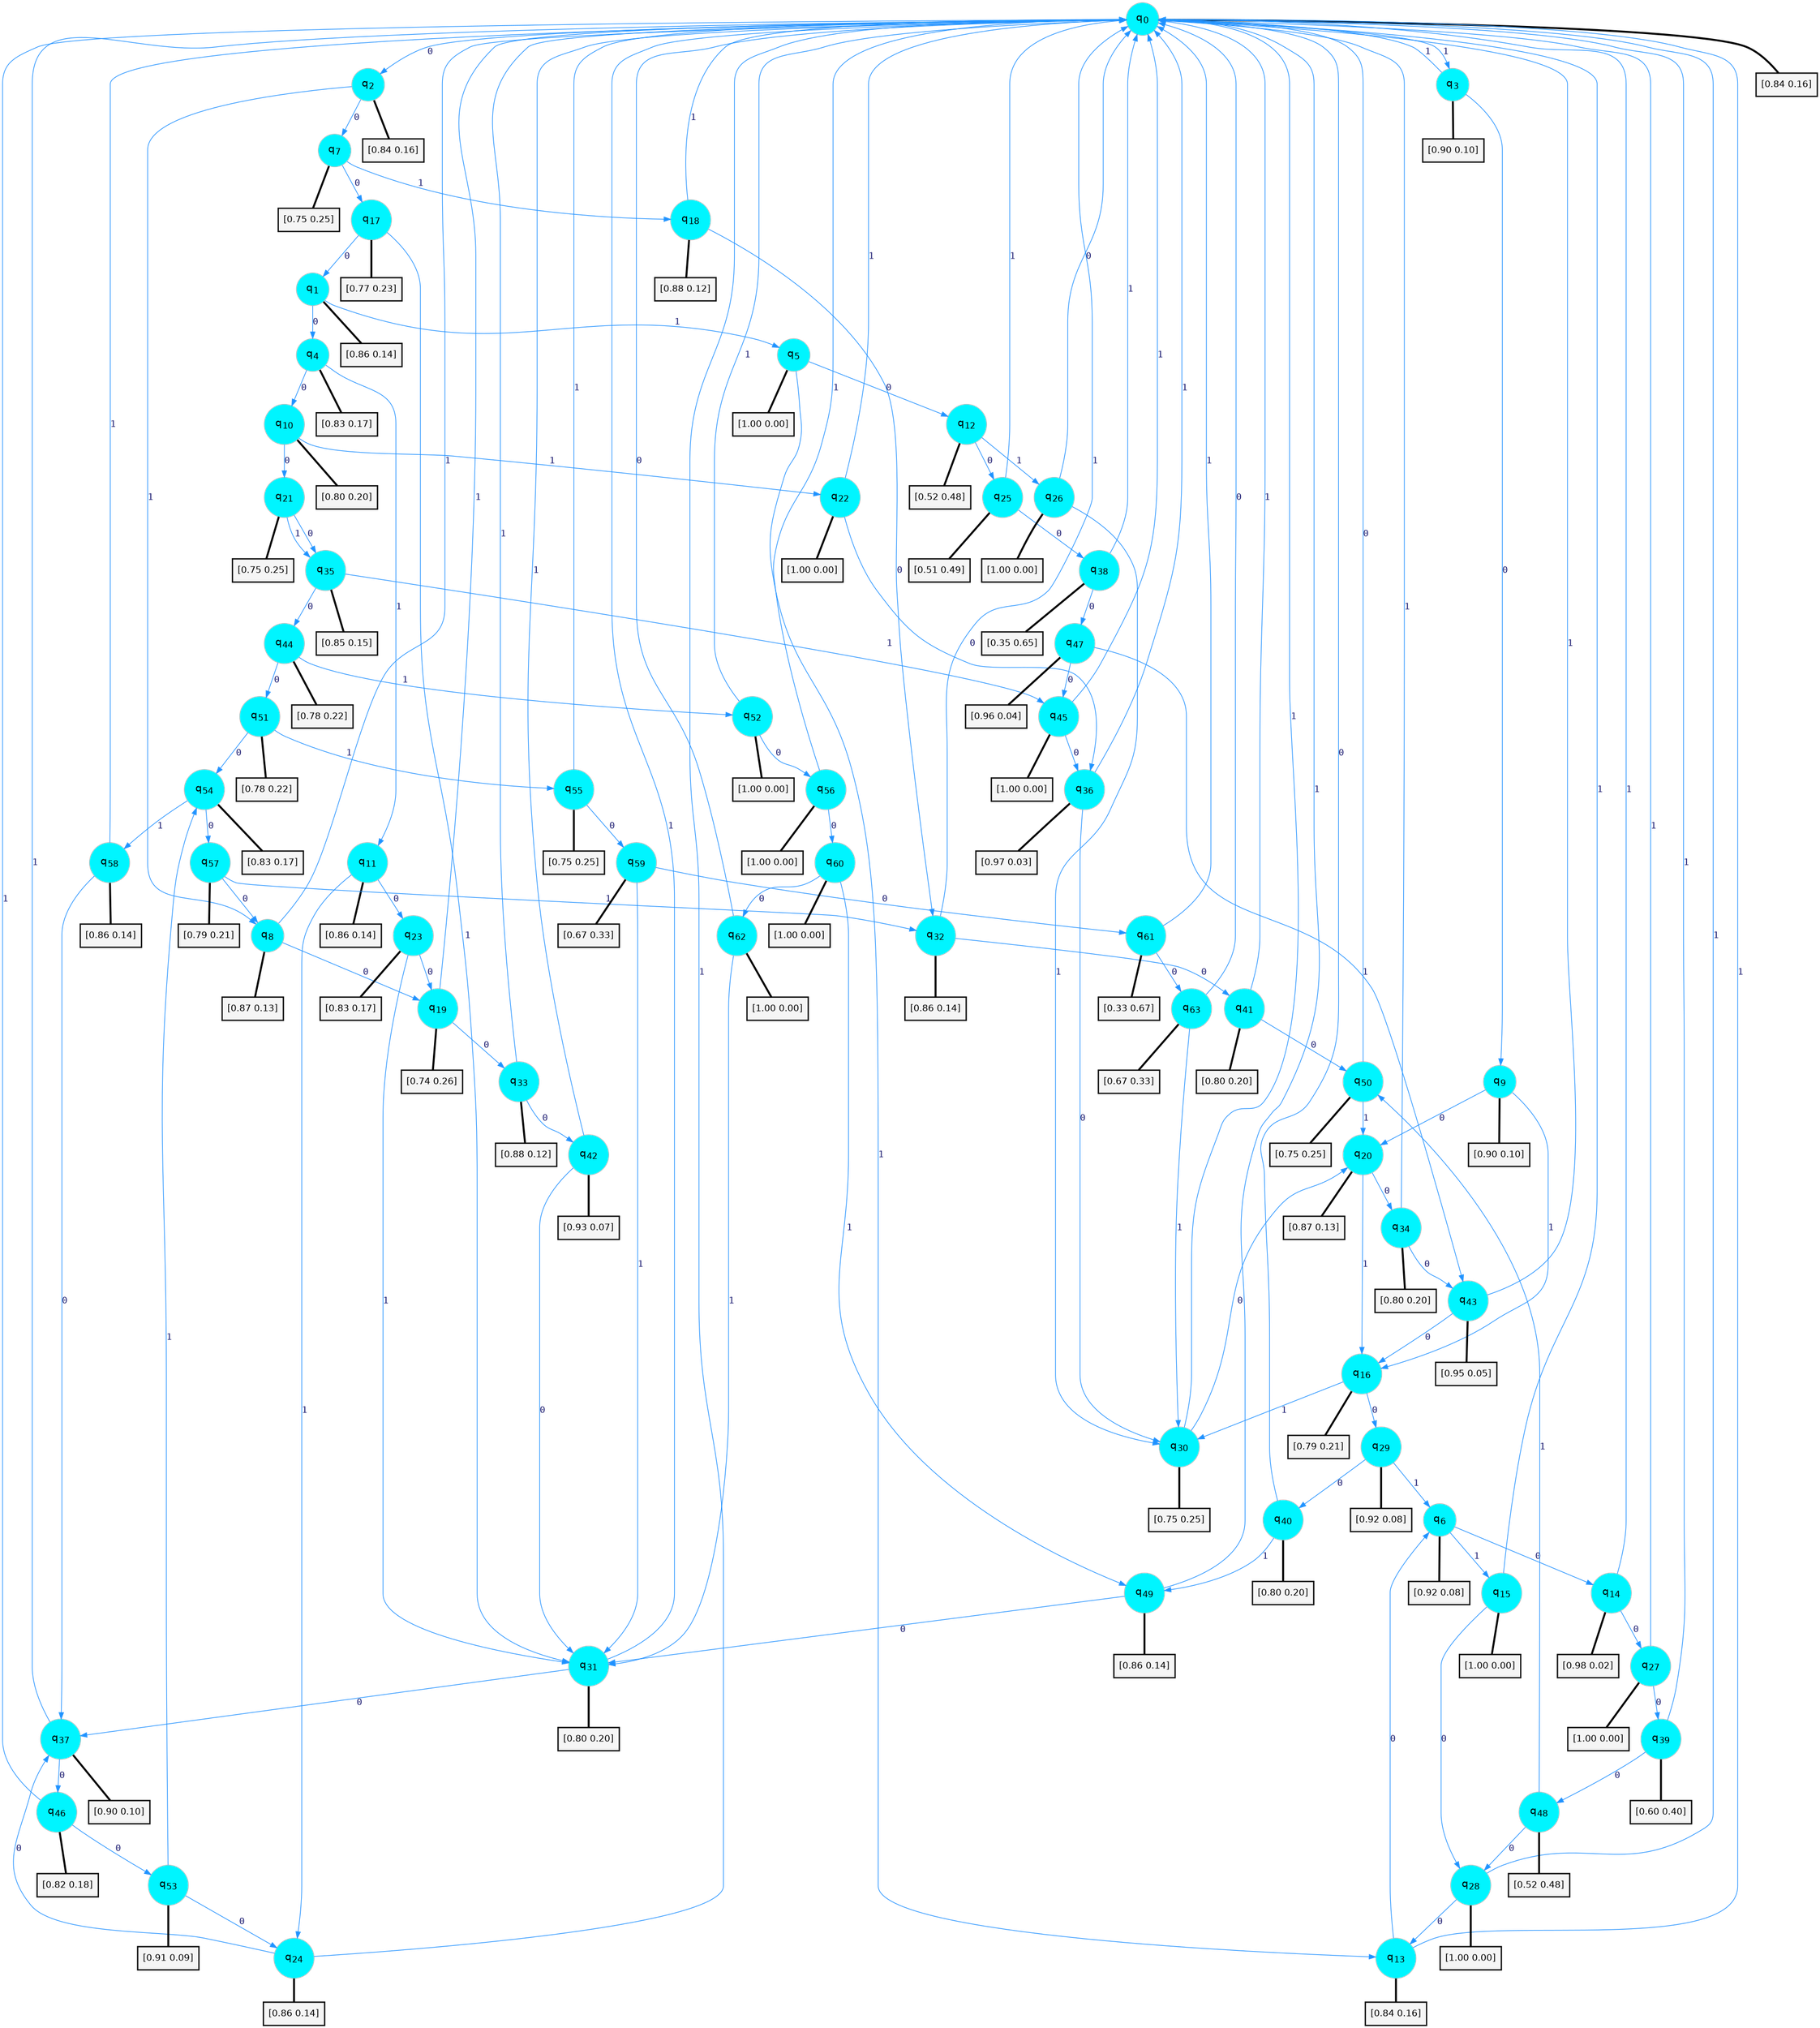 digraph G {
graph [
bgcolor=transparent, dpi=300, rankdir=TD, size="40,25"];
node [
color=gray, fillcolor=turquoise1, fontcolor=black, fontname=Helvetica, fontsize=16, fontweight=bold, shape=circle, style=filled];
edge [
arrowsize=1, color=dodgerblue1, fontcolor=midnightblue, fontname=courier, fontweight=bold, penwidth=1, style=solid, weight=20];
0[label=<q<SUB>0</SUB>>];
1[label=<q<SUB>1</SUB>>];
2[label=<q<SUB>2</SUB>>];
3[label=<q<SUB>3</SUB>>];
4[label=<q<SUB>4</SUB>>];
5[label=<q<SUB>5</SUB>>];
6[label=<q<SUB>6</SUB>>];
7[label=<q<SUB>7</SUB>>];
8[label=<q<SUB>8</SUB>>];
9[label=<q<SUB>9</SUB>>];
10[label=<q<SUB>10</SUB>>];
11[label=<q<SUB>11</SUB>>];
12[label=<q<SUB>12</SUB>>];
13[label=<q<SUB>13</SUB>>];
14[label=<q<SUB>14</SUB>>];
15[label=<q<SUB>15</SUB>>];
16[label=<q<SUB>16</SUB>>];
17[label=<q<SUB>17</SUB>>];
18[label=<q<SUB>18</SUB>>];
19[label=<q<SUB>19</SUB>>];
20[label=<q<SUB>20</SUB>>];
21[label=<q<SUB>21</SUB>>];
22[label=<q<SUB>22</SUB>>];
23[label=<q<SUB>23</SUB>>];
24[label=<q<SUB>24</SUB>>];
25[label=<q<SUB>25</SUB>>];
26[label=<q<SUB>26</SUB>>];
27[label=<q<SUB>27</SUB>>];
28[label=<q<SUB>28</SUB>>];
29[label=<q<SUB>29</SUB>>];
30[label=<q<SUB>30</SUB>>];
31[label=<q<SUB>31</SUB>>];
32[label=<q<SUB>32</SUB>>];
33[label=<q<SUB>33</SUB>>];
34[label=<q<SUB>34</SUB>>];
35[label=<q<SUB>35</SUB>>];
36[label=<q<SUB>36</SUB>>];
37[label=<q<SUB>37</SUB>>];
38[label=<q<SUB>38</SUB>>];
39[label=<q<SUB>39</SUB>>];
40[label=<q<SUB>40</SUB>>];
41[label=<q<SUB>41</SUB>>];
42[label=<q<SUB>42</SUB>>];
43[label=<q<SUB>43</SUB>>];
44[label=<q<SUB>44</SUB>>];
45[label=<q<SUB>45</SUB>>];
46[label=<q<SUB>46</SUB>>];
47[label=<q<SUB>47</SUB>>];
48[label=<q<SUB>48</SUB>>];
49[label=<q<SUB>49</SUB>>];
50[label=<q<SUB>50</SUB>>];
51[label=<q<SUB>51</SUB>>];
52[label=<q<SUB>52</SUB>>];
53[label=<q<SUB>53</SUB>>];
54[label=<q<SUB>54</SUB>>];
55[label=<q<SUB>55</SUB>>];
56[label=<q<SUB>56</SUB>>];
57[label=<q<SUB>57</SUB>>];
58[label=<q<SUB>58</SUB>>];
59[label=<q<SUB>59</SUB>>];
60[label=<q<SUB>60</SUB>>];
61[label=<q<SUB>61</SUB>>];
62[label=<q<SUB>62</SUB>>];
63[label=<q<SUB>63</SUB>>];
64[label="[0.84 0.16]", shape=box,fontcolor=black, fontname=Helvetica, fontsize=14, penwidth=2, fillcolor=whitesmoke,color=black];
65[label="[0.86 0.14]", shape=box,fontcolor=black, fontname=Helvetica, fontsize=14, penwidth=2, fillcolor=whitesmoke,color=black];
66[label="[0.84 0.16]", shape=box,fontcolor=black, fontname=Helvetica, fontsize=14, penwidth=2, fillcolor=whitesmoke,color=black];
67[label="[0.90 0.10]", shape=box,fontcolor=black, fontname=Helvetica, fontsize=14, penwidth=2, fillcolor=whitesmoke,color=black];
68[label="[0.83 0.17]", shape=box,fontcolor=black, fontname=Helvetica, fontsize=14, penwidth=2, fillcolor=whitesmoke,color=black];
69[label="[1.00 0.00]", shape=box,fontcolor=black, fontname=Helvetica, fontsize=14, penwidth=2, fillcolor=whitesmoke,color=black];
70[label="[0.92 0.08]", shape=box,fontcolor=black, fontname=Helvetica, fontsize=14, penwidth=2, fillcolor=whitesmoke,color=black];
71[label="[0.75 0.25]", shape=box,fontcolor=black, fontname=Helvetica, fontsize=14, penwidth=2, fillcolor=whitesmoke,color=black];
72[label="[0.87 0.13]", shape=box,fontcolor=black, fontname=Helvetica, fontsize=14, penwidth=2, fillcolor=whitesmoke,color=black];
73[label="[0.90 0.10]", shape=box,fontcolor=black, fontname=Helvetica, fontsize=14, penwidth=2, fillcolor=whitesmoke,color=black];
74[label="[0.80 0.20]", shape=box,fontcolor=black, fontname=Helvetica, fontsize=14, penwidth=2, fillcolor=whitesmoke,color=black];
75[label="[0.86 0.14]", shape=box,fontcolor=black, fontname=Helvetica, fontsize=14, penwidth=2, fillcolor=whitesmoke,color=black];
76[label="[0.52 0.48]", shape=box,fontcolor=black, fontname=Helvetica, fontsize=14, penwidth=2, fillcolor=whitesmoke,color=black];
77[label="[0.84 0.16]", shape=box,fontcolor=black, fontname=Helvetica, fontsize=14, penwidth=2, fillcolor=whitesmoke,color=black];
78[label="[0.98 0.02]", shape=box,fontcolor=black, fontname=Helvetica, fontsize=14, penwidth=2, fillcolor=whitesmoke,color=black];
79[label="[1.00 0.00]", shape=box,fontcolor=black, fontname=Helvetica, fontsize=14, penwidth=2, fillcolor=whitesmoke,color=black];
80[label="[0.79 0.21]", shape=box,fontcolor=black, fontname=Helvetica, fontsize=14, penwidth=2, fillcolor=whitesmoke,color=black];
81[label="[0.77 0.23]", shape=box,fontcolor=black, fontname=Helvetica, fontsize=14, penwidth=2, fillcolor=whitesmoke,color=black];
82[label="[0.88 0.12]", shape=box,fontcolor=black, fontname=Helvetica, fontsize=14, penwidth=2, fillcolor=whitesmoke,color=black];
83[label="[0.74 0.26]", shape=box,fontcolor=black, fontname=Helvetica, fontsize=14, penwidth=2, fillcolor=whitesmoke,color=black];
84[label="[0.87 0.13]", shape=box,fontcolor=black, fontname=Helvetica, fontsize=14, penwidth=2, fillcolor=whitesmoke,color=black];
85[label="[0.75 0.25]", shape=box,fontcolor=black, fontname=Helvetica, fontsize=14, penwidth=2, fillcolor=whitesmoke,color=black];
86[label="[1.00 0.00]", shape=box,fontcolor=black, fontname=Helvetica, fontsize=14, penwidth=2, fillcolor=whitesmoke,color=black];
87[label="[0.83 0.17]", shape=box,fontcolor=black, fontname=Helvetica, fontsize=14, penwidth=2, fillcolor=whitesmoke,color=black];
88[label="[0.86 0.14]", shape=box,fontcolor=black, fontname=Helvetica, fontsize=14, penwidth=2, fillcolor=whitesmoke,color=black];
89[label="[0.51 0.49]", shape=box,fontcolor=black, fontname=Helvetica, fontsize=14, penwidth=2, fillcolor=whitesmoke,color=black];
90[label="[1.00 0.00]", shape=box,fontcolor=black, fontname=Helvetica, fontsize=14, penwidth=2, fillcolor=whitesmoke,color=black];
91[label="[1.00 0.00]", shape=box,fontcolor=black, fontname=Helvetica, fontsize=14, penwidth=2, fillcolor=whitesmoke,color=black];
92[label="[1.00 0.00]", shape=box,fontcolor=black, fontname=Helvetica, fontsize=14, penwidth=2, fillcolor=whitesmoke,color=black];
93[label="[0.92 0.08]", shape=box,fontcolor=black, fontname=Helvetica, fontsize=14, penwidth=2, fillcolor=whitesmoke,color=black];
94[label="[0.75 0.25]", shape=box,fontcolor=black, fontname=Helvetica, fontsize=14, penwidth=2, fillcolor=whitesmoke,color=black];
95[label="[0.80 0.20]", shape=box,fontcolor=black, fontname=Helvetica, fontsize=14, penwidth=2, fillcolor=whitesmoke,color=black];
96[label="[0.86 0.14]", shape=box,fontcolor=black, fontname=Helvetica, fontsize=14, penwidth=2, fillcolor=whitesmoke,color=black];
97[label="[0.88 0.12]", shape=box,fontcolor=black, fontname=Helvetica, fontsize=14, penwidth=2, fillcolor=whitesmoke,color=black];
98[label="[0.80 0.20]", shape=box,fontcolor=black, fontname=Helvetica, fontsize=14, penwidth=2, fillcolor=whitesmoke,color=black];
99[label="[0.85 0.15]", shape=box,fontcolor=black, fontname=Helvetica, fontsize=14, penwidth=2, fillcolor=whitesmoke,color=black];
100[label="[0.97 0.03]", shape=box,fontcolor=black, fontname=Helvetica, fontsize=14, penwidth=2, fillcolor=whitesmoke,color=black];
101[label="[0.90 0.10]", shape=box,fontcolor=black, fontname=Helvetica, fontsize=14, penwidth=2, fillcolor=whitesmoke,color=black];
102[label="[0.35 0.65]", shape=box,fontcolor=black, fontname=Helvetica, fontsize=14, penwidth=2, fillcolor=whitesmoke,color=black];
103[label="[0.60 0.40]", shape=box,fontcolor=black, fontname=Helvetica, fontsize=14, penwidth=2, fillcolor=whitesmoke,color=black];
104[label="[0.80 0.20]", shape=box,fontcolor=black, fontname=Helvetica, fontsize=14, penwidth=2, fillcolor=whitesmoke,color=black];
105[label="[0.80 0.20]", shape=box,fontcolor=black, fontname=Helvetica, fontsize=14, penwidth=2, fillcolor=whitesmoke,color=black];
106[label="[0.93 0.07]", shape=box,fontcolor=black, fontname=Helvetica, fontsize=14, penwidth=2, fillcolor=whitesmoke,color=black];
107[label="[0.95 0.05]", shape=box,fontcolor=black, fontname=Helvetica, fontsize=14, penwidth=2, fillcolor=whitesmoke,color=black];
108[label="[0.78 0.22]", shape=box,fontcolor=black, fontname=Helvetica, fontsize=14, penwidth=2, fillcolor=whitesmoke,color=black];
109[label="[1.00 0.00]", shape=box,fontcolor=black, fontname=Helvetica, fontsize=14, penwidth=2, fillcolor=whitesmoke,color=black];
110[label="[0.82 0.18]", shape=box,fontcolor=black, fontname=Helvetica, fontsize=14, penwidth=2, fillcolor=whitesmoke,color=black];
111[label="[0.96 0.04]", shape=box,fontcolor=black, fontname=Helvetica, fontsize=14, penwidth=2, fillcolor=whitesmoke,color=black];
112[label="[0.52 0.48]", shape=box,fontcolor=black, fontname=Helvetica, fontsize=14, penwidth=2, fillcolor=whitesmoke,color=black];
113[label="[0.86 0.14]", shape=box,fontcolor=black, fontname=Helvetica, fontsize=14, penwidth=2, fillcolor=whitesmoke,color=black];
114[label="[0.75 0.25]", shape=box,fontcolor=black, fontname=Helvetica, fontsize=14, penwidth=2, fillcolor=whitesmoke,color=black];
115[label="[0.78 0.22]", shape=box,fontcolor=black, fontname=Helvetica, fontsize=14, penwidth=2, fillcolor=whitesmoke,color=black];
116[label="[1.00 0.00]", shape=box,fontcolor=black, fontname=Helvetica, fontsize=14, penwidth=2, fillcolor=whitesmoke,color=black];
117[label="[0.91 0.09]", shape=box,fontcolor=black, fontname=Helvetica, fontsize=14, penwidth=2, fillcolor=whitesmoke,color=black];
118[label="[0.83 0.17]", shape=box,fontcolor=black, fontname=Helvetica, fontsize=14, penwidth=2, fillcolor=whitesmoke,color=black];
119[label="[0.75 0.25]", shape=box,fontcolor=black, fontname=Helvetica, fontsize=14, penwidth=2, fillcolor=whitesmoke,color=black];
120[label="[1.00 0.00]", shape=box,fontcolor=black, fontname=Helvetica, fontsize=14, penwidth=2, fillcolor=whitesmoke,color=black];
121[label="[0.79 0.21]", shape=box,fontcolor=black, fontname=Helvetica, fontsize=14, penwidth=2, fillcolor=whitesmoke,color=black];
122[label="[0.86 0.14]", shape=box,fontcolor=black, fontname=Helvetica, fontsize=14, penwidth=2, fillcolor=whitesmoke,color=black];
123[label="[0.67 0.33]", shape=box,fontcolor=black, fontname=Helvetica, fontsize=14, penwidth=2, fillcolor=whitesmoke,color=black];
124[label="[1.00 0.00]", shape=box,fontcolor=black, fontname=Helvetica, fontsize=14, penwidth=2, fillcolor=whitesmoke,color=black];
125[label="[0.33 0.67]", shape=box,fontcolor=black, fontname=Helvetica, fontsize=14, penwidth=2, fillcolor=whitesmoke,color=black];
126[label="[1.00 0.00]", shape=box,fontcolor=black, fontname=Helvetica, fontsize=14, penwidth=2, fillcolor=whitesmoke,color=black];
127[label="[0.67 0.33]", shape=box,fontcolor=black, fontname=Helvetica, fontsize=14, penwidth=2, fillcolor=whitesmoke,color=black];
0->2 [label=0];
0->3 [label=1];
0->64 [arrowhead=none, penwidth=3,color=black];
1->4 [label=0];
1->5 [label=1];
1->65 [arrowhead=none, penwidth=3,color=black];
2->7 [label=0];
2->8 [label=1];
2->66 [arrowhead=none, penwidth=3,color=black];
3->9 [label=0];
3->0 [label=1];
3->67 [arrowhead=none, penwidth=3,color=black];
4->10 [label=0];
4->11 [label=1];
4->68 [arrowhead=none, penwidth=3,color=black];
5->12 [label=0];
5->13 [label=1];
5->69 [arrowhead=none, penwidth=3,color=black];
6->14 [label=0];
6->15 [label=1];
6->70 [arrowhead=none, penwidth=3,color=black];
7->17 [label=0];
7->18 [label=1];
7->71 [arrowhead=none, penwidth=3,color=black];
8->19 [label=0];
8->0 [label=1];
8->72 [arrowhead=none, penwidth=3,color=black];
9->20 [label=0];
9->16 [label=1];
9->73 [arrowhead=none, penwidth=3,color=black];
10->21 [label=0];
10->22 [label=1];
10->74 [arrowhead=none, penwidth=3,color=black];
11->23 [label=0];
11->24 [label=1];
11->75 [arrowhead=none, penwidth=3,color=black];
12->25 [label=0];
12->26 [label=1];
12->76 [arrowhead=none, penwidth=3,color=black];
13->6 [label=0];
13->0 [label=1];
13->77 [arrowhead=none, penwidth=3,color=black];
14->27 [label=0];
14->0 [label=1];
14->78 [arrowhead=none, penwidth=3,color=black];
15->28 [label=0];
15->0 [label=1];
15->79 [arrowhead=none, penwidth=3,color=black];
16->29 [label=0];
16->30 [label=1];
16->80 [arrowhead=none, penwidth=3,color=black];
17->1 [label=0];
17->31 [label=1];
17->81 [arrowhead=none, penwidth=3,color=black];
18->32 [label=0];
18->0 [label=1];
18->82 [arrowhead=none, penwidth=3,color=black];
19->33 [label=0];
19->0 [label=1];
19->83 [arrowhead=none, penwidth=3,color=black];
20->34 [label=0];
20->16 [label=1];
20->84 [arrowhead=none, penwidth=3,color=black];
21->35 [label=0];
21->35 [label=1];
21->85 [arrowhead=none, penwidth=3,color=black];
22->36 [label=0];
22->0 [label=1];
22->86 [arrowhead=none, penwidth=3,color=black];
23->19 [label=0];
23->31 [label=1];
23->87 [arrowhead=none, penwidth=3,color=black];
24->37 [label=0];
24->0 [label=1];
24->88 [arrowhead=none, penwidth=3,color=black];
25->38 [label=0];
25->0 [label=1];
25->89 [arrowhead=none, penwidth=3,color=black];
26->0 [label=0];
26->30 [label=1];
26->90 [arrowhead=none, penwidth=3,color=black];
27->39 [label=0];
27->0 [label=1];
27->91 [arrowhead=none, penwidth=3,color=black];
28->13 [label=0];
28->0 [label=1];
28->92 [arrowhead=none, penwidth=3,color=black];
29->40 [label=0];
29->6 [label=1];
29->93 [arrowhead=none, penwidth=3,color=black];
30->20 [label=0];
30->0 [label=1];
30->94 [arrowhead=none, penwidth=3,color=black];
31->37 [label=0];
31->0 [label=1];
31->95 [arrowhead=none, penwidth=3,color=black];
32->41 [label=0];
32->0 [label=1];
32->96 [arrowhead=none, penwidth=3,color=black];
33->42 [label=0];
33->0 [label=1];
33->97 [arrowhead=none, penwidth=3,color=black];
34->43 [label=0];
34->0 [label=1];
34->98 [arrowhead=none, penwidth=3,color=black];
35->44 [label=0];
35->45 [label=1];
35->99 [arrowhead=none, penwidth=3,color=black];
36->30 [label=0];
36->0 [label=1];
36->100 [arrowhead=none, penwidth=3,color=black];
37->46 [label=0];
37->0 [label=1];
37->101 [arrowhead=none, penwidth=3,color=black];
38->47 [label=0];
38->0 [label=1];
38->102 [arrowhead=none, penwidth=3,color=black];
39->48 [label=0];
39->0 [label=1];
39->103 [arrowhead=none, penwidth=3,color=black];
40->0 [label=0];
40->49 [label=1];
40->104 [arrowhead=none, penwidth=3,color=black];
41->50 [label=0];
41->0 [label=1];
41->105 [arrowhead=none, penwidth=3,color=black];
42->31 [label=0];
42->0 [label=1];
42->106 [arrowhead=none, penwidth=3,color=black];
43->16 [label=0];
43->0 [label=1];
43->107 [arrowhead=none, penwidth=3,color=black];
44->51 [label=0];
44->52 [label=1];
44->108 [arrowhead=none, penwidth=3,color=black];
45->36 [label=0];
45->0 [label=1];
45->109 [arrowhead=none, penwidth=3,color=black];
46->53 [label=0];
46->0 [label=1];
46->110 [arrowhead=none, penwidth=3,color=black];
47->45 [label=0];
47->43 [label=1];
47->111 [arrowhead=none, penwidth=3,color=black];
48->28 [label=0];
48->50 [label=1];
48->112 [arrowhead=none, penwidth=3,color=black];
49->31 [label=0];
49->0 [label=1];
49->113 [arrowhead=none, penwidth=3,color=black];
50->0 [label=0];
50->20 [label=1];
50->114 [arrowhead=none, penwidth=3,color=black];
51->54 [label=0];
51->55 [label=1];
51->115 [arrowhead=none, penwidth=3,color=black];
52->56 [label=0];
52->0 [label=1];
52->116 [arrowhead=none, penwidth=3,color=black];
53->24 [label=0];
53->54 [label=1];
53->117 [arrowhead=none, penwidth=3,color=black];
54->57 [label=0];
54->58 [label=1];
54->118 [arrowhead=none, penwidth=3,color=black];
55->59 [label=0];
55->0 [label=1];
55->119 [arrowhead=none, penwidth=3,color=black];
56->60 [label=0];
56->0 [label=1];
56->120 [arrowhead=none, penwidth=3,color=black];
57->8 [label=0];
57->32 [label=1];
57->121 [arrowhead=none, penwidth=3,color=black];
58->37 [label=0];
58->0 [label=1];
58->122 [arrowhead=none, penwidth=3,color=black];
59->61 [label=0];
59->31 [label=1];
59->123 [arrowhead=none, penwidth=3,color=black];
60->62 [label=0];
60->49 [label=1];
60->124 [arrowhead=none, penwidth=3,color=black];
61->63 [label=0];
61->0 [label=1];
61->125 [arrowhead=none, penwidth=3,color=black];
62->0 [label=0];
62->31 [label=1];
62->126 [arrowhead=none, penwidth=3,color=black];
63->0 [label=0];
63->30 [label=1];
63->127 [arrowhead=none, penwidth=3,color=black];
}
